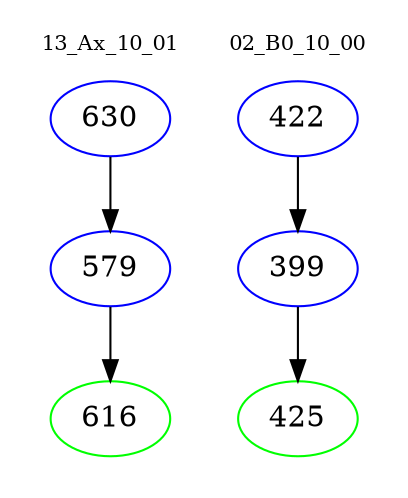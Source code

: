 digraph{
subgraph cluster_0 {
color = white
label = "13_Ax_10_01";
fontsize=10;
T0_630 [label="630", color="blue"]
T0_630 -> T0_579 [color="black"]
T0_579 [label="579", color="blue"]
T0_579 -> T0_616 [color="black"]
T0_616 [label="616", color="green"]
}
subgraph cluster_1 {
color = white
label = "02_B0_10_00";
fontsize=10;
T1_422 [label="422", color="blue"]
T1_422 -> T1_399 [color="black"]
T1_399 [label="399", color="blue"]
T1_399 -> T1_425 [color="black"]
T1_425 [label="425", color="green"]
}
}
